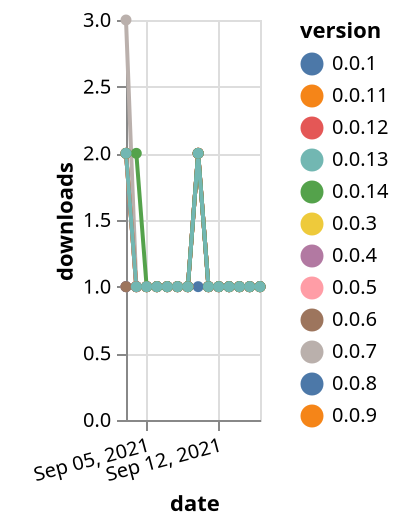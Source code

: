 {"$schema": "https://vega.github.io/schema/vega-lite/v5.json", "description": "A simple bar chart with embedded data.", "data": {"values": [{"date": "2021-09-03", "total": 136, "delta": 1, "version": "0.0.3"}, {"date": "2021-09-04", "total": 137, "delta": 1, "version": "0.0.3"}, {"date": "2021-09-05", "total": 138, "delta": 1, "version": "0.0.3"}, {"date": "2021-09-06", "total": 139, "delta": 1, "version": "0.0.3"}, {"date": "2021-09-07", "total": 140, "delta": 1, "version": "0.0.3"}, {"date": "2021-09-08", "total": 141, "delta": 1, "version": "0.0.3"}, {"date": "2021-09-09", "total": 142, "delta": 1, "version": "0.0.3"}, {"date": "2021-09-10", "total": 144, "delta": 2, "version": "0.0.3"}, {"date": "2021-09-11", "total": 145, "delta": 1, "version": "0.0.3"}, {"date": "2021-09-12", "total": 146, "delta": 1, "version": "0.0.3"}, {"date": "2021-09-13", "total": 147, "delta": 1, "version": "0.0.3"}, {"date": "2021-09-14", "total": 148, "delta": 1, "version": "0.0.3"}, {"date": "2021-09-15", "total": 149, "delta": 1, "version": "0.0.3"}, {"date": "2021-09-16", "total": 150, "delta": 1, "version": "0.0.3"}, {"date": "2021-09-03", "total": 138, "delta": 1, "version": "0.0.5"}, {"date": "2021-09-04", "total": 139, "delta": 1, "version": "0.0.5"}, {"date": "2021-09-05", "total": 140, "delta": 1, "version": "0.0.5"}, {"date": "2021-09-06", "total": 141, "delta": 1, "version": "0.0.5"}, {"date": "2021-09-07", "total": 142, "delta": 1, "version": "0.0.5"}, {"date": "2021-09-08", "total": 143, "delta": 1, "version": "0.0.5"}, {"date": "2021-09-09", "total": 144, "delta": 1, "version": "0.0.5"}, {"date": "2021-09-10", "total": 146, "delta": 2, "version": "0.0.5"}, {"date": "2021-09-11", "total": 147, "delta": 1, "version": "0.0.5"}, {"date": "2021-09-12", "total": 148, "delta": 1, "version": "0.0.5"}, {"date": "2021-09-13", "total": 149, "delta": 1, "version": "0.0.5"}, {"date": "2021-09-14", "total": 150, "delta": 1, "version": "0.0.5"}, {"date": "2021-09-15", "total": 151, "delta": 1, "version": "0.0.5"}, {"date": "2021-09-16", "total": 152, "delta": 1, "version": "0.0.5"}, {"date": "2021-09-03", "total": 119, "delta": 2, "version": "0.0.8"}, {"date": "2021-09-04", "total": 120, "delta": 1, "version": "0.0.8"}, {"date": "2021-09-05", "total": 121, "delta": 1, "version": "0.0.8"}, {"date": "2021-09-06", "total": 122, "delta": 1, "version": "0.0.8"}, {"date": "2021-09-07", "total": 123, "delta": 1, "version": "0.0.8"}, {"date": "2021-09-08", "total": 124, "delta": 1, "version": "0.0.8"}, {"date": "2021-09-09", "total": 125, "delta": 1, "version": "0.0.8"}, {"date": "2021-09-10", "total": 127, "delta": 2, "version": "0.0.8"}, {"date": "2021-09-11", "total": 128, "delta": 1, "version": "0.0.8"}, {"date": "2021-09-12", "total": 129, "delta": 1, "version": "0.0.8"}, {"date": "2021-09-13", "total": 130, "delta": 1, "version": "0.0.8"}, {"date": "2021-09-14", "total": 131, "delta": 1, "version": "0.0.8"}, {"date": "2021-09-15", "total": 132, "delta": 1, "version": "0.0.8"}, {"date": "2021-09-16", "total": 133, "delta": 1, "version": "0.0.8"}, {"date": "2021-09-03", "total": 136, "delta": 1, "version": "0.0.4"}, {"date": "2021-09-04", "total": 137, "delta": 1, "version": "0.0.4"}, {"date": "2021-09-05", "total": 138, "delta": 1, "version": "0.0.4"}, {"date": "2021-09-06", "total": 139, "delta": 1, "version": "0.0.4"}, {"date": "2021-09-07", "total": 140, "delta": 1, "version": "0.0.4"}, {"date": "2021-09-08", "total": 141, "delta": 1, "version": "0.0.4"}, {"date": "2021-09-09", "total": 142, "delta": 1, "version": "0.0.4"}, {"date": "2021-09-10", "total": 144, "delta": 2, "version": "0.0.4"}, {"date": "2021-09-11", "total": 145, "delta": 1, "version": "0.0.4"}, {"date": "2021-09-12", "total": 146, "delta": 1, "version": "0.0.4"}, {"date": "2021-09-13", "total": 147, "delta": 1, "version": "0.0.4"}, {"date": "2021-09-14", "total": 148, "delta": 1, "version": "0.0.4"}, {"date": "2021-09-15", "total": 149, "delta": 1, "version": "0.0.4"}, {"date": "2021-09-16", "total": 150, "delta": 1, "version": "0.0.4"}, {"date": "2021-09-03", "total": 100, "delta": 2, "version": "0.0.11"}, {"date": "2021-09-04", "total": 101, "delta": 1, "version": "0.0.11"}, {"date": "2021-09-05", "total": 102, "delta": 1, "version": "0.0.11"}, {"date": "2021-09-06", "total": 103, "delta": 1, "version": "0.0.11"}, {"date": "2021-09-07", "total": 104, "delta": 1, "version": "0.0.11"}, {"date": "2021-09-08", "total": 105, "delta": 1, "version": "0.0.11"}, {"date": "2021-09-09", "total": 106, "delta": 1, "version": "0.0.11"}, {"date": "2021-09-10", "total": 108, "delta": 2, "version": "0.0.11"}, {"date": "2021-09-11", "total": 109, "delta": 1, "version": "0.0.11"}, {"date": "2021-09-12", "total": 110, "delta": 1, "version": "0.0.11"}, {"date": "2021-09-13", "total": 111, "delta": 1, "version": "0.0.11"}, {"date": "2021-09-14", "total": 112, "delta": 1, "version": "0.0.11"}, {"date": "2021-09-15", "total": 113, "delta": 1, "version": "0.0.11"}, {"date": "2021-09-16", "total": 114, "delta": 1, "version": "0.0.11"}, {"date": "2021-09-03", "total": 138, "delta": 1, "version": "0.0.1"}, {"date": "2021-09-04", "total": 139, "delta": 1, "version": "0.0.1"}, {"date": "2021-09-05", "total": 140, "delta": 1, "version": "0.0.1"}, {"date": "2021-09-06", "total": 141, "delta": 1, "version": "0.0.1"}, {"date": "2021-09-07", "total": 142, "delta": 1, "version": "0.0.1"}, {"date": "2021-09-08", "total": 143, "delta": 1, "version": "0.0.1"}, {"date": "2021-09-09", "total": 144, "delta": 1, "version": "0.0.1"}, {"date": "2021-09-10", "total": 145, "delta": 1, "version": "0.0.1"}, {"date": "2021-09-11", "total": 146, "delta": 1, "version": "0.0.1"}, {"date": "2021-09-12", "total": 147, "delta": 1, "version": "0.0.1"}, {"date": "2021-09-13", "total": 148, "delta": 1, "version": "0.0.1"}, {"date": "2021-09-14", "total": 149, "delta": 1, "version": "0.0.1"}, {"date": "2021-09-15", "total": 150, "delta": 1, "version": "0.0.1"}, {"date": "2021-09-16", "total": 151, "delta": 1, "version": "0.0.1"}, {"date": "2021-09-03", "total": 119, "delta": 3, "version": "0.0.7"}, {"date": "2021-09-04", "total": 120, "delta": 1, "version": "0.0.7"}, {"date": "2021-09-05", "total": 121, "delta": 1, "version": "0.0.7"}, {"date": "2021-09-06", "total": 122, "delta": 1, "version": "0.0.7"}, {"date": "2021-09-07", "total": 123, "delta": 1, "version": "0.0.7"}, {"date": "2021-09-08", "total": 124, "delta": 1, "version": "0.0.7"}, {"date": "2021-09-09", "total": 125, "delta": 1, "version": "0.0.7"}, {"date": "2021-09-10", "total": 127, "delta": 2, "version": "0.0.7"}, {"date": "2021-09-11", "total": 128, "delta": 1, "version": "0.0.7"}, {"date": "2021-09-12", "total": 129, "delta": 1, "version": "0.0.7"}, {"date": "2021-09-13", "total": 130, "delta": 1, "version": "0.0.7"}, {"date": "2021-09-14", "total": 131, "delta": 1, "version": "0.0.7"}, {"date": "2021-09-15", "total": 132, "delta": 1, "version": "0.0.7"}, {"date": "2021-09-16", "total": 133, "delta": 1, "version": "0.0.7"}, {"date": "2021-09-03", "total": 103, "delta": 2, "version": "0.0.9"}, {"date": "2021-09-04", "total": 104, "delta": 1, "version": "0.0.9"}, {"date": "2021-09-05", "total": 105, "delta": 1, "version": "0.0.9"}, {"date": "2021-09-06", "total": 106, "delta": 1, "version": "0.0.9"}, {"date": "2021-09-07", "total": 107, "delta": 1, "version": "0.0.9"}, {"date": "2021-09-08", "total": 108, "delta": 1, "version": "0.0.9"}, {"date": "2021-09-09", "total": 109, "delta": 1, "version": "0.0.9"}, {"date": "2021-09-10", "total": 111, "delta": 2, "version": "0.0.9"}, {"date": "2021-09-11", "total": 112, "delta": 1, "version": "0.0.9"}, {"date": "2021-09-12", "total": 113, "delta": 1, "version": "0.0.9"}, {"date": "2021-09-13", "total": 114, "delta": 1, "version": "0.0.9"}, {"date": "2021-09-14", "total": 115, "delta": 1, "version": "0.0.9"}, {"date": "2021-09-15", "total": 116, "delta": 1, "version": "0.0.9"}, {"date": "2021-09-16", "total": 117, "delta": 1, "version": "0.0.9"}, {"date": "2021-09-03", "total": 94, "delta": 2, "version": "0.0.12"}, {"date": "2021-09-04", "total": 95, "delta": 1, "version": "0.0.12"}, {"date": "2021-09-05", "total": 96, "delta": 1, "version": "0.0.12"}, {"date": "2021-09-06", "total": 97, "delta": 1, "version": "0.0.12"}, {"date": "2021-09-07", "total": 98, "delta": 1, "version": "0.0.12"}, {"date": "2021-09-08", "total": 99, "delta": 1, "version": "0.0.12"}, {"date": "2021-09-09", "total": 100, "delta": 1, "version": "0.0.12"}, {"date": "2021-09-10", "total": 102, "delta": 2, "version": "0.0.12"}, {"date": "2021-09-11", "total": 103, "delta": 1, "version": "0.0.12"}, {"date": "2021-09-12", "total": 104, "delta": 1, "version": "0.0.12"}, {"date": "2021-09-13", "total": 105, "delta": 1, "version": "0.0.12"}, {"date": "2021-09-14", "total": 106, "delta": 1, "version": "0.0.12"}, {"date": "2021-09-15", "total": 107, "delta": 1, "version": "0.0.12"}, {"date": "2021-09-16", "total": 108, "delta": 1, "version": "0.0.12"}, {"date": "2021-09-03", "total": 121, "delta": 1, "version": "0.0.6"}, {"date": "2021-09-04", "total": 122, "delta": 1, "version": "0.0.6"}, {"date": "2021-09-05", "total": 123, "delta": 1, "version": "0.0.6"}, {"date": "2021-09-06", "total": 124, "delta": 1, "version": "0.0.6"}, {"date": "2021-09-07", "total": 125, "delta": 1, "version": "0.0.6"}, {"date": "2021-09-08", "total": 126, "delta": 1, "version": "0.0.6"}, {"date": "2021-09-09", "total": 127, "delta": 1, "version": "0.0.6"}, {"date": "2021-09-10", "total": 129, "delta": 2, "version": "0.0.6"}, {"date": "2021-09-11", "total": 130, "delta": 1, "version": "0.0.6"}, {"date": "2021-09-12", "total": 131, "delta": 1, "version": "0.0.6"}, {"date": "2021-09-13", "total": 132, "delta": 1, "version": "0.0.6"}, {"date": "2021-09-14", "total": 133, "delta": 1, "version": "0.0.6"}, {"date": "2021-09-15", "total": 134, "delta": 1, "version": "0.0.6"}, {"date": "2021-09-16", "total": 135, "delta": 1, "version": "0.0.6"}, {"date": "2021-09-03", "total": 69, "delta": 2, "version": "0.0.14"}, {"date": "2021-09-04", "total": 71, "delta": 2, "version": "0.0.14"}, {"date": "2021-09-05", "total": 72, "delta": 1, "version": "0.0.14"}, {"date": "2021-09-06", "total": 73, "delta": 1, "version": "0.0.14"}, {"date": "2021-09-07", "total": 74, "delta": 1, "version": "0.0.14"}, {"date": "2021-09-08", "total": 75, "delta": 1, "version": "0.0.14"}, {"date": "2021-09-09", "total": 76, "delta": 1, "version": "0.0.14"}, {"date": "2021-09-10", "total": 78, "delta": 2, "version": "0.0.14"}, {"date": "2021-09-11", "total": 79, "delta": 1, "version": "0.0.14"}, {"date": "2021-09-12", "total": 80, "delta": 1, "version": "0.0.14"}, {"date": "2021-09-13", "total": 81, "delta": 1, "version": "0.0.14"}, {"date": "2021-09-14", "total": 82, "delta": 1, "version": "0.0.14"}, {"date": "2021-09-15", "total": 83, "delta": 1, "version": "0.0.14"}, {"date": "2021-09-16", "total": 84, "delta": 1, "version": "0.0.14"}, {"date": "2021-09-03", "total": 78, "delta": 2, "version": "0.0.13"}, {"date": "2021-09-04", "total": 79, "delta": 1, "version": "0.0.13"}, {"date": "2021-09-05", "total": 80, "delta": 1, "version": "0.0.13"}, {"date": "2021-09-06", "total": 81, "delta": 1, "version": "0.0.13"}, {"date": "2021-09-07", "total": 82, "delta": 1, "version": "0.0.13"}, {"date": "2021-09-08", "total": 83, "delta": 1, "version": "0.0.13"}, {"date": "2021-09-09", "total": 84, "delta": 1, "version": "0.0.13"}, {"date": "2021-09-10", "total": 86, "delta": 2, "version": "0.0.13"}, {"date": "2021-09-11", "total": 87, "delta": 1, "version": "0.0.13"}, {"date": "2021-09-12", "total": 88, "delta": 1, "version": "0.0.13"}, {"date": "2021-09-13", "total": 89, "delta": 1, "version": "0.0.13"}, {"date": "2021-09-14", "total": 90, "delta": 1, "version": "0.0.13"}, {"date": "2021-09-15", "total": 91, "delta": 1, "version": "0.0.13"}, {"date": "2021-09-16", "total": 92, "delta": 1, "version": "0.0.13"}]}, "width": "container", "mark": {"type": "line", "point": {"filled": true}}, "encoding": {"x": {"field": "date", "type": "temporal", "timeUnit": "yearmonthdate", "title": "date", "axis": {"labelAngle": -15}}, "y": {"field": "delta", "type": "quantitative", "title": "downloads"}, "color": {"field": "version", "type": "nominal"}, "tooltip": {"field": "delta"}}}